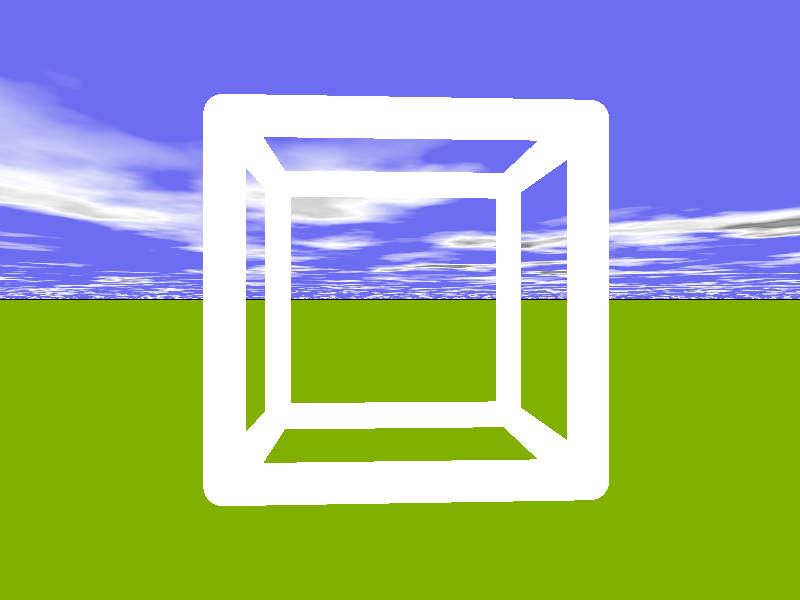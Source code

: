 // POV-Ray 3.6/3.7 Scene File "Stereo_Ani_00_.pov"
// author: Friedrich A. Lohmueller, Jan-2013
// email: Friedrich.Lohmueller_at_t-online.de
// homepage: http://www.f-lohmueller.de
//--------------------------------------------------------------------------
#version 3.6;
global_settings{ assumed_gamma 1.1}
#default{ finish{ ambient 0.1 diffuse 0.9}} // conserve_energy}}
//--------------------------------------------------------------------------
#include "colors.inc"
#include "textures.inc"
#include "glass.inc"
#include "metals.inc"
#include "golds.inc"
#include "stones.inc"
#include "woods.inc"
#include "shapes.inc"
#include "shapes2.inc"
#include "functions.inc"
#include "math.inc"
#include "transforms.inc"
//-------------------------------------------------------------------------------------- stereo settings <<<<
#declare Stereo_On = 1;
// ------------------------------------------------------------
#if( Stereo_On = 1 ) 
 #declare Eye_Distance = 0.4;
 // Stereo Animations frame counting:
 //---- odd frame_numbers  1, 3, 5, ... = right eye views
 //---- even frame_numbers 2, 4, 6, ... =  left eye views
 // stereo: frame 1 to 60 -> frame pair = 1 to 30 !!!
 #if(  (frame_number/2) != int( frame_number/2  ))
       // odd frame_number
  #declare Eye_Distance = -1*Eye_Distance;
  #declare Time  = clock  ;
  #declare Frame =  (frame_number+1)/2 ;
 #else // even frame_number
  #declare Eye_Distance = +1*Eye_Distance;
  #declare Time     = clock - clock_delta ;
  #declare Frame =  (frame_number)/2 ;
 #end
 #declare EndFrame =  final_frame/2;
//-------------------------------------------------------------
#else // Stereo_On = 0 
 #declare Eye_Distance = 0;
 #declare Time     = clock +0.0 ;
 #declare Frame    = frame_number  ;
 #declare EndFrame = final_frame ;
#end // of "#if( Stereo_On = 1 ) " 
//-------------------------------------------------------------------------------- end of stereo settings <<<<
//--------------------------------------------------------------------------------------------------------<<<<
//------------------------------------------------------------- Camera_Position, Camera_look_at, Camera_Angle
#declare Camera_Number = 2 ; // 1 = rotate
//--------------------------------
//--------------------------------
#macro  Cos_010( X )
       (0.5-0.5*cos(2*pi*X))
#end
//--------------------------------
//--------------------------------
//--------------------------------------------------------------------------------------------------------<<<<
#switch ( Camera_Number )
#case (0)
  #declare Camera_Position = < 0.00, 1.00,-20.00> ;  // front view
  #declare Camera_Look_At  = < 0.00, 1.00,  0.00> ;
  #declare Camera_Angle    =  65 ;
#break
#case (1)  //
  #declare Camera_Position = vrotate(<0,2,-4>,<0,-80*Cos_010(Time),0>) + <0,2*Cos_010(Time),0> ;  // front view
  #declare Camera_Look_At  = <0,2,0>;// < 0.00+1*Cos_010(Time), 2.00,  0.00+0.8*Cos_010(Time)> ;
  #declare Camera_Angle    =  65-2*Cos_010(Time) ;
#break
#case (2)
  #declare Camera_Position = < 0.00, 2.00, -4.00> ;  // front view
  #declare Camera_Look_At  = < 0.00, 2.00,  0.00> ;
  #declare Camera_Angle    =  65 ;
#break
#case (3)
  #declare Camera_Position = < 0.00, 1.00,-20.00> ;  // front view
  #declare Camera_Look_At  = < 0.00, 1.00,  0.00> ;
  #declare Camera_Angle    =  65 ;
#break
#else
  #declare Camera_Position = < 0.00, 1.00,-20.00> ;  // front view
  #declare Camera_Look_At  = < 0.00, 1.00,  0.00> ;
  #declare Camera_Angle    =  65 ;
#break
#end // of "#switch ( Camera_Number )"
//---------------------------------------------------------------------------------------------------------<<<<
//---------------------------------------------------------------------------------------------------------<<<<
camera{ location Camera_Position + Eye_Distance/2 * vnormalize(vcross(Camera_Look_At-Camera_Position,<0,1,0>))
        right    x*image_width/image_height
        angle    Camera_Angle
        look_at  Camera_Look_At//
      }// end of camera
//---------------------------------------------------------------------------------------------------------<<<<
//---------------------------------------------------------------------------------------------------------<<<<
// sun ----------------------------------------------------------------------------
light_source{<-1500,2500,-1500> color rgb<1,1,1>*0.9}                // sun light
light_source{ Camera_Position  color rgb<0.9,0.9,1>*0.1 shadowless}  // flash light

// sky ----------------------------------------------------------------------------
plane{<0,1,0>,1 hollow
       texture{ pigment{ bozo turbulence 0.92
                         color_map { [0.00 rgb <0.20, 0.20, 1.0>*0.9]
                                     [0.50 rgb <0.20, 0.20, 1.0>*0.9]
                                     [0.70 rgb <1,1,1>]
                                     [0.85 rgb <0.25,0.25,0.25>]
                                     [1.0 rgb <0.5,0.5,0.5>]}
                        scale<1,1,1.5>*2.5  translate< 0,0,0>
                       }
                finish {ambient 1 diffuse 0} }
       scale 10000}

// fog on the ground --------------------------------------------------------------
fog { fog_type   2
      distance   50
      color      White
      fog_offset 0.1
      fog_alt    1.5
      turbulence 1.8
    }

// ground -------------------------------------------------------------------------
plane{ <0,1,0>, 0
       texture{ pigment{ color rgb<0.35,0.65,0.0>*0.72 }
                    normal { bumps 0.75 scale 0.015 }
                finish { phong 0.1 }
              } // end of texture
     } // end of plane
//---------------------------------------------------------------------------------
//---------------------------- objects in scene -----------------------------------
//---------------------------------------------------------------------------------

object{ //Wire_Box(A, B, WireRadius, UseMerge)
        Wire_Box( <-1,-1,-1>,<1,1,1>, 0.10, 0)

        texture{ pigment{ color rgb<1,1,1>*1.2}
                 finish { phong 1 }
               } // end texture
        #if(frame_number != 0 )

            rotate<0, Time*90 ,0>
         // optional:
         // rotate<0, (Frame-1)/EndFrame*90 ,0>
        #end

        scale<1,1,1>
        rotate<0, 0,0>
        translate<0,2.0,0>
      } // -------------------------------------

//---------------------------------------------------------------------------------
//---------------------------------------------------------------------------------





